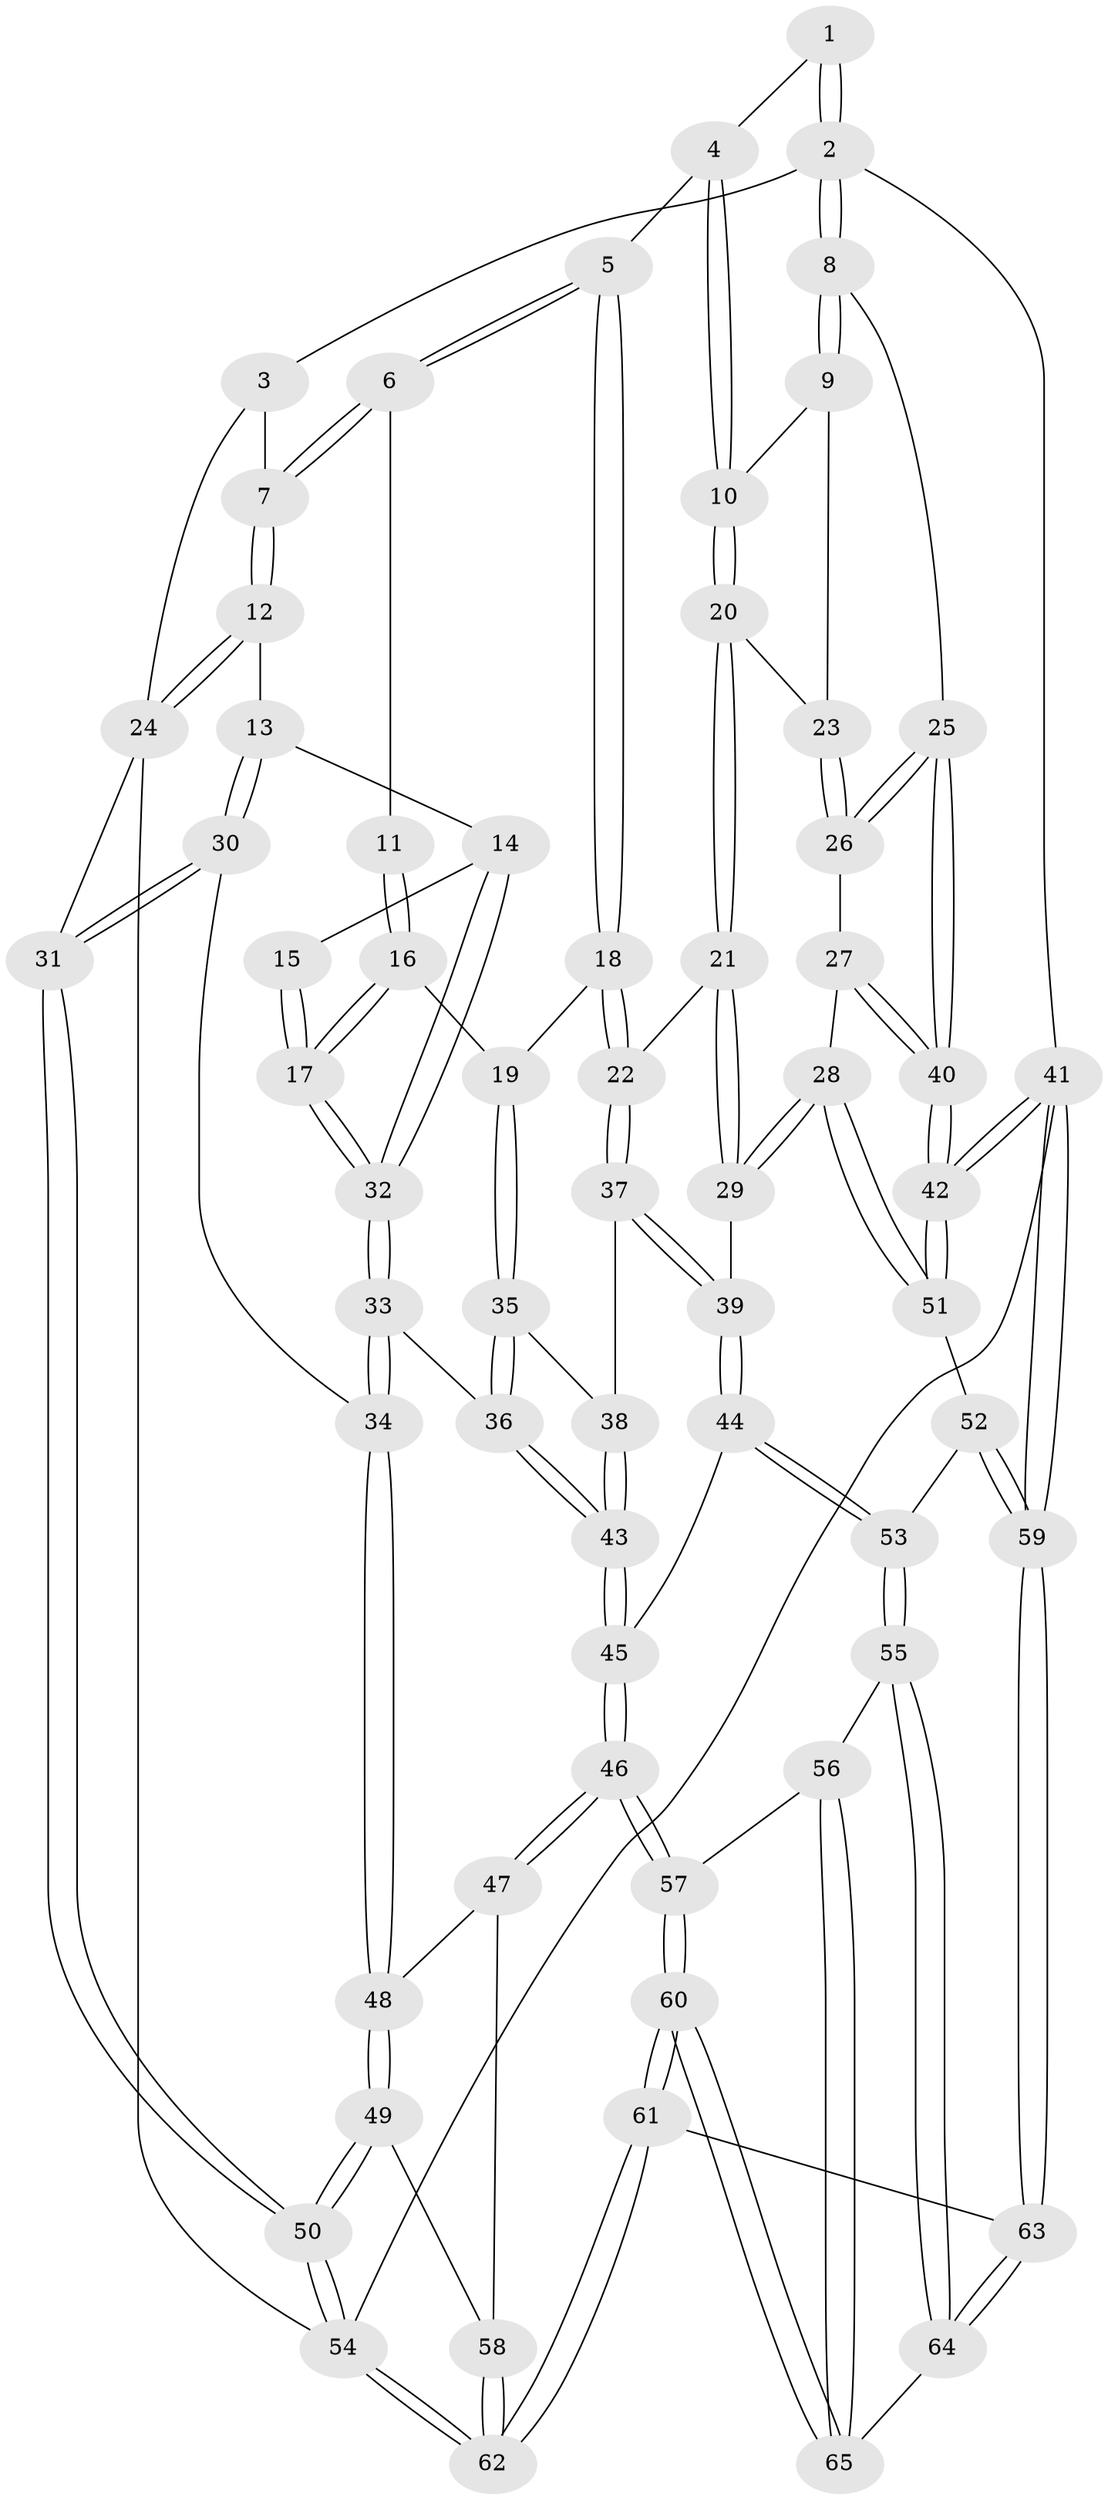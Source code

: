 // coarse degree distribution, {4: 0.3888888888888889, 5: 0.2777777777777778, 3: 0.2777777777777778, 6: 0.027777777777777776, 2: 0.027777777777777776}
// Generated by graph-tools (version 1.1) at 2025/52/02/27/25 19:52:42]
// undirected, 65 vertices, 159 edges
graph export_dot {
graph [start="1"]
  node [color=gray90,style=filled];
  1 [pos="+0.49873427106848955+0"];
  2 [pos="+1+0"];
  3 [pos="+0.21476194171480945+0"];
  4 [pos="+0.48792937585237806+0"];
  5 [pos="+0.4584019962832711+0.043594124822626354"];
  6 [pos="+0.43763690403507904+0.06267091815023916"];
  7 [pos="+0.10285931042282304+0.16771206049750415"];
  8 [pos="+1+0"];
  9 [pos="+0.8707226964191651+0.1249299871005028"];
  10 [pos="+0.6356980840477269+0.16413144362290405"];
  11 [pos="+0.4206956560001481+0.09373237818716257"];
  12 [pos="+0.08100156900659032+0.19566485548464416"];
  13 [pos="+0.14348221714348108+0.26844986956392286"];
  14 [pos="+0.18504898900472447+0.29167671725806593"];
  15 [pos="+0.3691794797989543+0.15801608281598417"];
  16 [pos="+0.3828167719273568+0.342234679109598"];
  17 [pos="+0.3010406871778153+0.36469209950466447"];
  18 [pos="+0.5001746488377429+0.32834186155686285"];
  19 [pos="+0.44713016048867776+0.34943228078804317"];
  20 [pos="+0.6716066693510239+0.29128221417226974"];
  21 [pos="+0.6712168448339724+0.2916876823057733"];
  22 [pos="+0.56822611339869+0.3561121440377655"];
  23 [pos="+0.7134295323905173+0.2979191919345242"];
  24 [pos="+0+0.19330965206495684"];
  25 [pos="+1+0.26497386602686895"];
  26 [pos="+0.7904863542282656+0.34551814938121633"];
  27 [pos="+0.785626626799431+0.40890619047713717"];
  28 [pos="+0.7141801895202531+0.5512637448075617"];
  29 [pos="+0.70497821040643+0.5488797365551232"];
  30 [pos="+0.06306464269693772+0.46959807523714003"];
  31 [pos="+0+0.5541395149321611"];
  32 [pos="+0.27400256337791046+0.3792518670421256"];
  33 [pos="+0.27319482912718357+0.47594479770402975"];
  34 [pos="+0.24851071043469708+0.5042501507179836"];
  35 [pos="+0.44665569280849104+0.4675661110766245"];
  36 [pos="+0.35489257523923423+0.5037113441656083"];
  37 [pos="+0.5732537942222132+0.4570734053452011"];
  38 [pos="+0.5078641529404309+0.4884717561668403"];
  39 [pos="+0.682246133727949+0.5478893812678525"];
  40 [pos="+1+0.5493376975350677"];
  41 [pos="+1+1"];
  42 [pos="+1+0.6493354663593539"];
  43 [pos="+0.47097309342236615+0.6648333463877578"];
  44 [pos="+0.5003747923709437+0.6853336283712727"];
  45 [pos="+0.474397557426944+0.6774847925678114"];
  46 [pos="+0.3404984923383691+0.7458108287143341"];
  47 [pos="+0.2684174557186698+0.7167620305627563"];
  48 [pos="+0.23031368012148049+0.5776109813452881"];
  49 [pos="+0+0.6521484609521081"];
  50 [pos="+0+0.6472387027589646"];
  51 [pos="+0.8310585849790507+0.6504368044400023"];
  52 [pos="+0.7417046817382401+0.7550782090296771"];
  53 [pos="+0.5855146216902307+0.792631185641833"];
  54 [pos="+0+1"];
  55 [pos="+0.5725252187377523+0.865306525071105"];
  56 [pos="+0.4853414660621126+0.8759416474268322"];
  57 [pos="+0.35247298670103555+0.8338200970723091"];
  58 [pos="+0.1769005058129589+0.7646560623131369"];
  59 [pos="+0.8436541280120361+1"];
  60 [pos="+0.2734823003406408+1"];
  61 [pos="+0.25019327445582323+1"];
  62 [pos="+0.06598085500925252+1"];
  63 [pos="+0.819739613240853+1"];
  64 [pos="+0.5794325533083517+0.8883856291305222"];
  65 [pos="+0.34274414305411277+1"];
  1 -- 2;
  1 -- 2;
  1 -- 4;
  2 -- 3;
  2 -- 8;
  2 -- 8;
  2 -- 41;
  3 -- 7;
  3 -- 24;
  4 -- 5;
  4 -- 10;
  4 -- 10;
  5 -- 6;
  5 -- 6;
  5 -- 18;
  5 -- 18;
  6 -- 7;
  6 -- 7;
  6 -- 11;
  7 -- 12;
  7 -- 12;
  8 -- 9;
  8 -- 9;
  8 -- 25;
  9 -- 10;
  9 -- 23;
  10 -- 20;
  10 -- 20;
  11 -- 16;
  11 -- 16;
  12 -- 13;
  12 -- 24;
  12 -- 24;
  13 -- 14;
  13 -- 30;
  13 -- 30;
  14 -- 15;
  14 -- 32;
  14 -- 32;
  15 -- 17;
  15 -- 17;
  16 -- 17;
  16 -- 17;
  16 -- 19;
  17 -- 32;
  17 -- 32;
  18 -- 19;
  18 -- 22;
  18 -- 22;
  19 -- 35;
  19 -- 35;
  20 -- 21;
  20 -- 21;
  20 -- 23;
  21 -- 22;
  21 -- 29;
  21 -- 29;
  22 -- 37;
  22 -- 37;
  23 -- 26;
  23 -- 26;
  24 -- 31;
  24 -- 54;
  25 -- 26;
  25 -- 26;
  25 -- 40;
  25 -- 40;
  26 -- 27;
  27 -- 28;
  27 -- 40;
  27 -- 40;
  28 -- 29;
  28 -- 29;
  28 -- 51;
  28 -- 51;
  29 -- 39;
  30 -- 31;
  30 -- 31;
  30 -- 34;
  31 -- 50;
  31 -- 50;
  32 -- 33;
  32 -- 33;
  33 -- 34;
  33 -- 34;
  33 -- 36;
  34 -- 48;
  34 -- 48;
  35 -- 36;
  35 -- 36;
  35 -- 38;
  36 -- 43;
  36 -- 43;
  37 -- 38;
  37 -- 39;
  37 -- 39;
  38 -- 43;
  38 -- 43;
  39 -- 44;
  39 -- 44;
  40 -- 42;
  40 -- 42;
  41 -- 42;
  41 -- 42;
  41 -- 59;
  41 -- 59;
  41 -- 54;
  42 -- 51;
  42 -- 51;
  43 -- 45;
  43 -- 45;
  44 -- 45;
  44 -- 53;
  44 -- 53;
  45 -- 46;
  45 -- 46;
  46 -- 47;
  46 -- 47;
  46 -- 57;
  46 -- 57;
  47 -- 48;
  47 -- 58;
  48 -- 49;
  48 -- 49;
  49 -- 50;
  49 -- 50;
  49 -- 58;
  50 -- 54;
  50 -- 54;
  51 -- 52;
  52 -- 53;
  52 -- 59;
  52 -- 59;
  53 -- 55;
  53 -- 55;
  54 -- 62;
  54 -- 62;
  55 -- 56;
  55 -- 64;
  55 -- 64;
  56 -- 57;
  56 -- 65;
  56 -- 65;
  57 -- 60;
  57 -- 60;
  58 -- 62;
  58 -- 62;
  59 -- 63;
  59 -- 63;
  60 -- 61;
  60 -- 61;
  60 -- 65;
  60 -- 65;
  61 -- 62;
  61 -- 62;
  61 -- 63;
  63 -- 64;
  63 -- 64;
  64 -- 65;
}
